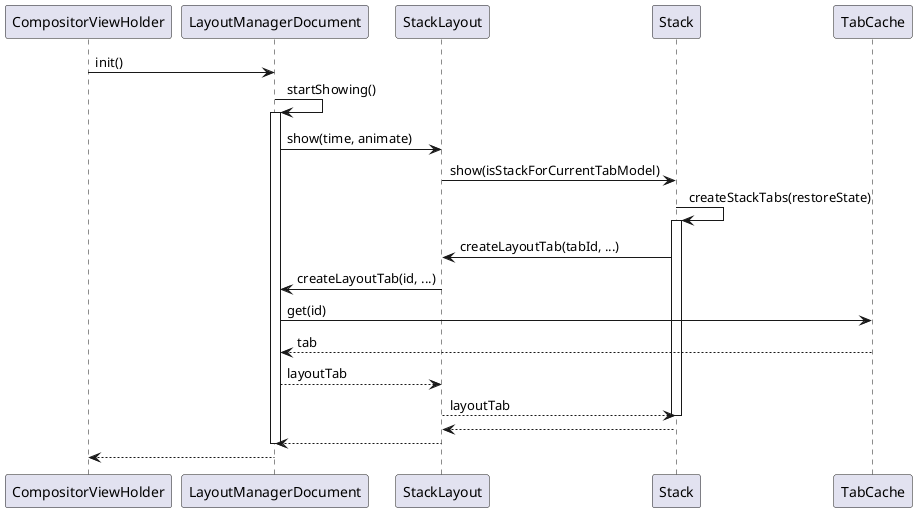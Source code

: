 <details>
<summary>Tab List related classes</summary>
seq_diagram_Show
@startuml

CompositorViewHolder -> LayoutManagerDocument : init()
LayoutManagerDocument -> LayoutManagerDocument : startShowing()
activate LayoutManagerDocument
LayoutManagerDocument -> StackLayout : show(time, animate)
StackLayout -> Stack : show(isStackForCurrentTabModel)
Stack -> Stack : createStackTabs(restoreState)
activate Stack
Stack -> StackLayout : createLayoutTab(tabId, ...)
StackLayout -> LayoutManagerDocument : createLayoutTab(id, ...)

LayoutManagerDocument -> TabCache : get(id)
LayoutManagerDocument <-- TabCache : tab

StackLayout <-- LayoutManagerDocument : layoutTab

StackLayout --> Stack : layoutTab

deactivate Stack

StackLayout <-- Stack
LayoutManagerDocument <-- StackLayout
deactivate LayoutManagerDocument
CompositorViewHolder <-- LayoutManagerDocument

@enduml
seq_diagram_Show
</details>
